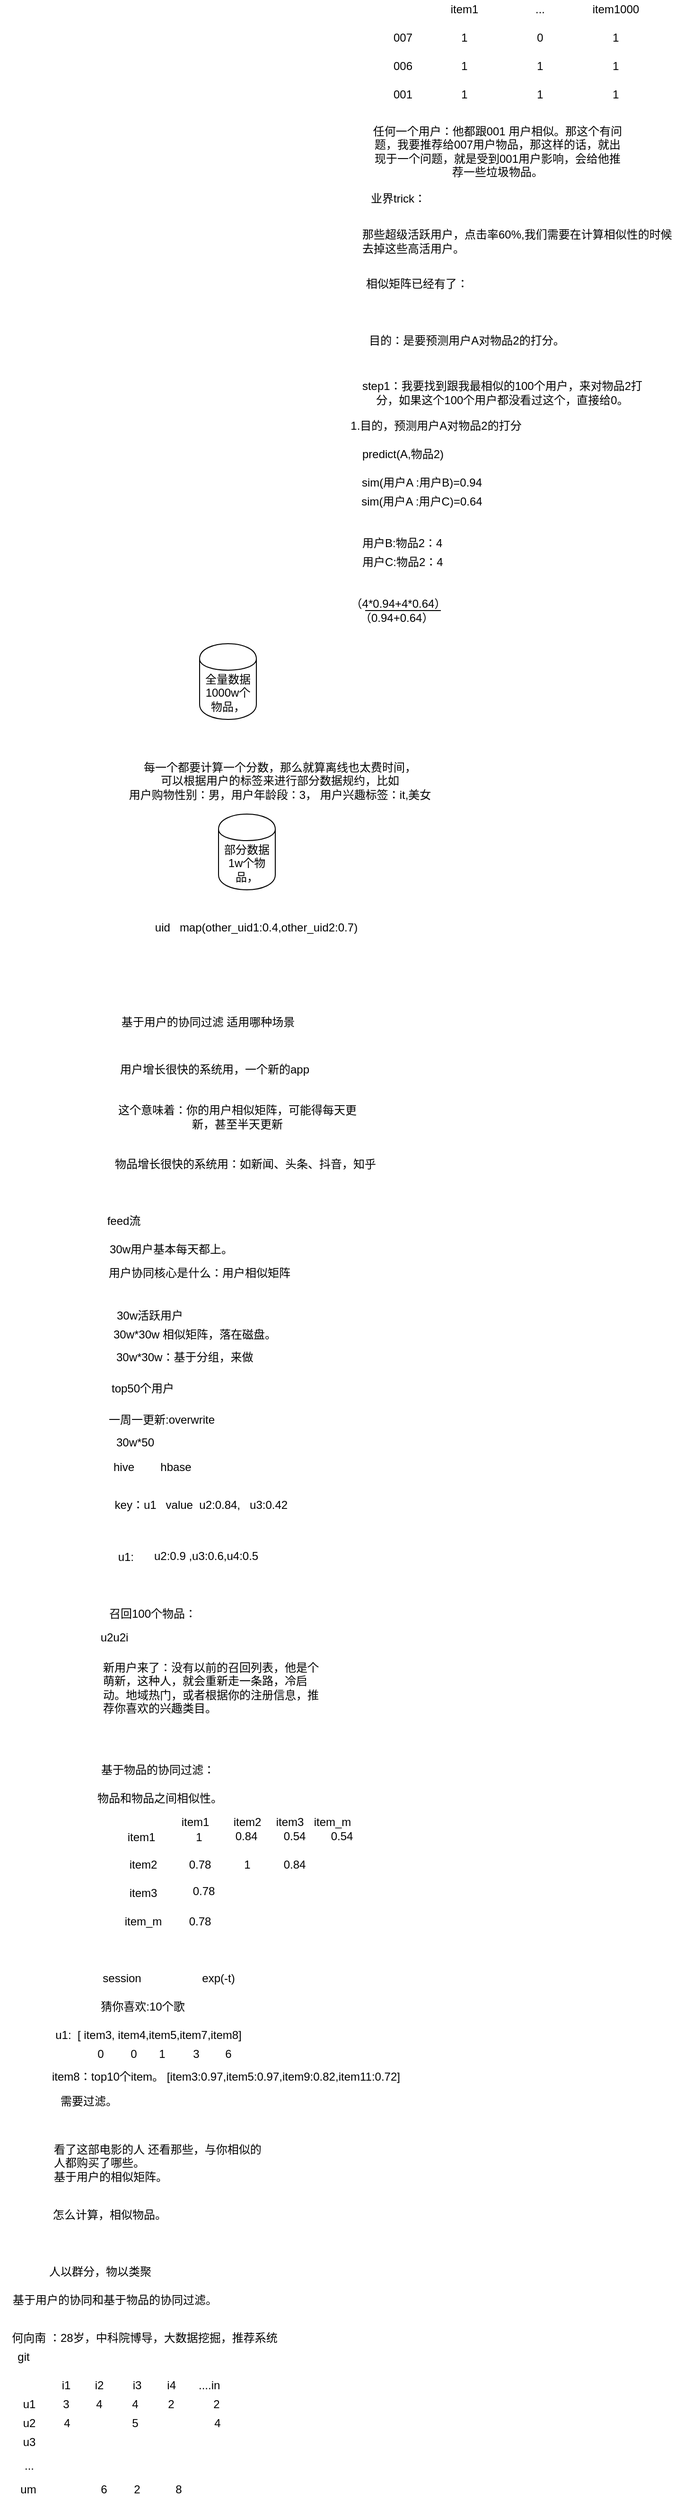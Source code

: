 <mxfile version="13.8.1" type="github"><diagram id="hJJ4HLb4dEklYcOjGHOJ" name="Page-1"><mxGraphModel dx="946" dy="591" grid="1" gridSize="10" guides="1" tooltips="1" connect="1" arrows="1" fold="1" page="1" pageScale="1" pageWidth="827" pageHeight="1169" math="0" shadow="0"><root><mxCell id="0"/><mxCell id="1" parent="0"/><mxCell id="ElyMk1XuC5l0qSrfm1w2-342" value="007" style="text;html=1;strokeColor=none;fillColor=none;align=center;verticalAlign=middle;whiteSpace=wrap;rounded=0;" vertex="1" parent="1"><mxGeometry x="776" y="590" width="40" height="20" as="geometry"/></mxCell><mxCell id="ElyMk1XuC5l0qSrfm1w2-343" value="001" style="text;html=1;strokeColor=none;fillColor=none;align=center;verticalAlign=middle;whiteSpace=wrap;rounded=0;" vertex="1" parent="1"><mxGeometry x="781" y="650" width="30" height="20" as="geometry"/></mxCell><mxCell id="ElyMk1XuC5l0qSrfm1w2-344" value="item1" style="text;html=1;strokeColor=none;fillColor=none;align=center;verticalAlign=middle;whiteSpace=wrap;rounded=0;" vertex="1" parent="1"><mxGeometry x="841" y="560" width="40" height="20" as="geometry"/></mxCell><mxCell id="ElyMk1XuC5l0qSrfm1w2-345" value="item1000" style="text;html=1;strokeColor=none;fillColor=none;align=center;verticalAlign=middle;whiteSpace=wrap;rounded=0;" vertex="1" parent="1"><mxGeometry x="1001" y="560" width="40" height="20" as="geometry"/></mxCell><mxCell id="ElyMk1XuC5l0qSrfm1w2-346" value="..." style="text;html=1;strokeColor=none;fillColor=none;align=center;verticalAlign=middle;whiteSpace=wrap;rounded=0;" vertex="1" parent="1"><mxGeometry x="921" y="560" width="40" height="20" as="geometry"/></mxCell><mxCell id="ElyMk1XuC5l0qSrfm1w2-347" value="1" style="text;html=1;strokeColor=none;fillColor=none;align=center;verticalAlign=middle;whiteSpace=wrap;rounded=0;" vertex="1" parent="1"><mxGeometry x="841" y="590" width="40" height="20" as="geometry"/></mxCell><mxCell id="ElyMk1XuC5l0qSrfm1w2-348" value="0" style="text;html=1;strokeColor=none;fillColor=none;align=center;verticalAlign=middle;whiteSpace=wrap;rounded=0;" vertex="1" parent="1"><mxGeometry x="921" y="590" width="40" height="20" as="geometry"/></mxCell><mxCell id="ElyMk1XuC5l0qSrfm1w2-349" value="1" style="text;html=1;strokeColor=none;fillColor=none;align=center;verticalAlign=middle;whiteSpace=wrap;rounded=0;" vertex="1" parent="1"><mxGeometry x="1001" y="590" width="40" height="20" as="geometry"/></mxCell><mxCell id="ElyMk1XuC5l0qSrfm1w2-350" value="1" style="text;html=1;strokeColor=none;fillColor=none;align=center;verticalAlign=middle;whiteSpace=wrap;rounded=0;" vertex="1" parent="1"><mxGeometry x="841" y="650" width="40" height="20" as="geometry"/></mxCell><mxCell id="ElyMk1XuC5l0qSrfm1w2-351" value="1" style="text;html=1;strokeColor=none;fillColor=none;align=center;verticalAlign=middle;whiteSpace=wrap;rounded=0;" vertex="1" parent="1"><mxGeometry x="921" y="650" width="40" height="20" as="geometry"/></mxCell><mxCell id="ElyMk1XuC5l0qSrfm1w2-352" value="1" style="text;html=1;strokeColor=none;fillColor=none;align=center;verticalAlign=middle;whiteSpace=wrap;rounded=0;" vertex="1" parent="1"><mxGeometry x="1001" y="650" width="40" height="20" as="geometry"/></mxCell><mxCell id="ElyMk1XuC5l0qSrfm1w2-353" value="任何一个用户：他都跟001 用户相似。那这个有问题，我要推荐给007用户物品，那这样的话，就出现于一个问题，就是受到001用户影响，会给他推荐一些垃圾物品。&lt;br&gt;" style="text;html=1;strokeColor=none;fillColor=none;align=center;verticalAlign=middle;whiteSpace=wrap;rounded=0;" vertex="1" parent="1"><mxGeometry x="761" y="680" width="270" height="80" as="geometry"/></mxCell><mxCell id="ElyMk1XuC5l0qSrfm1w2-354" value="业界trick：" style="text;html=1;strokeColor=none;fillColor=none;align=center;verticalAlign=middle;whiteSpace=wrap;rounded=0;" vertex="1" parent="1"><mxGeometry x="751" y="760" width="80" height="20" as="geometry"/></mxCell><mxCell id="ElyMk1XuC5l0qSrfm1w2-355" value="那些超级活跃用户，点击率60%,我们需要在计算相似性的时候去掉这些高活用户。" style="text;html=1;strokeColor=none;fillColor=none;align=left;verticalAlign=middle;whiteSpace=wrap;rounded=0;" vertex="1" parent="1"><mxGeometry x="751" y="800" width="340" height="30" as="geometry"/></mxCell><mxCell id="ElyMk1XuC5l0qSrfm1w2-356" value="006" style="text;html=1;strokeColor=none;fillColor=none;align=center;verticalAlign=middle;whiteSpace=wrap;rounded=0;" vertex="1" parent="1"><mxGeometry x="776" y="620" width="40" height="20" as="geometry"/></mxCell><mxCell id="ElyMk1XuC5l0qSrfm1w2-357" value="1" style="text;html=1;strokeColor=none;fillColor=none;align=center;verticalAlign=middle;whiteSpace=wrap;rounded=0;" vertex="1" parent="1"><mxGeometry x="841" y="620" width="40" height="20" as="geometry"/></mxCell><mxCell id="ElyMk1XuC5l0qSrfm1w2-358" value="1" style="text;html=1;strokeColor=none;fillColor=none;align=center;verticalAlign=middle;whiteSpace=wrap;rounded=0;" vertex="1" parent="1"><mxGeometry x="1001" y="620" width="40" height="20" as="geometry"/></mxCell><mxCell id="ElyMk1XuC5l0qSrfm1w2-359" value="1" style="text;html=1;strokeColor=none;fillColor=none;align=center;verticalAlign=middle;whiteSpace=wrap;rounded=0;" vertex="1" parent="1"><mxGeometry x="921" y="620" width="40" height="20" as="geometry"/></mxCell><mxCell id="ElyMk1XuC5l0qSrfm1w2-360" value="目的：是要预测用户A对物品2的打分。" style="text;html=1;strokeColor=none;fillColor=none;align=center;verticalAlign=middle;whiteSpace=wrap;rounded=0;" vertex="1" parent="1"><mxGeometry x="751" y="900" width="225" height="40" as="geometry"/></mxCell><mxCell id="ElyMk1XuC5l0qSrfm1w2-361" value="相似矩阵已经有了：" style="text;html=1;strokeColor=none;fillColor=none;align=center;verticalAlign=middle;whiteSpace=wrap;rounded=0;" vertex="1" parent="1"><mxGeometry x="721" y="850" width="180" height="20" as="geometry"/></mxCell><mxCell id="ElyMk1XuC5l0qSrfm1w2-362" value="step1：我要找到跟我最相似的100个用户，来对物品2打分，如果这个100个用户都没看过这个，直接给0。" style="text;html=1;strokeColor=none;fillColor=none;align=center;verticalAlign=middle;whiteSpace=wrap;rounded=0;" vertex="1" parent="1"><mxGeometry x="751" y="960" width="300" height="30" as="geometry"/></mxCell><mxCell id="ElyMk1XuC5l0qSrfm1w2-363" value="sim(用户A :用户B)=0.94" style="text;html=1;strokeColor=none;fillColor=none;align=center;verticalAlign=middle;whiteSpace=wrap;rounded=0;" vertex="1" parent="1"><mxGeometry x="736" y="1060" width="160" height="20" as="geometry"/></mxCell><mxCell id="ElyMk1XuC5l0qSrfm1w2-364" value="sim(用户A :用户C)=0.64" style="text;html=1;strokeColor=none;fillColor=none;align=center;verticalAlign=middle;whiteSpace=wrap;rounded=0;" vertex="1" parent="1"><mxGeometry x="736" y="1080" width="160" height="20" as="geometry"/></mxCell><mxCell id="ElyMk1XuC5l0qSrfm1w2-365" value="predict(A,物品2)" style="text;html=1;strokeColor=none;fillColor=none;align=center;verticalAlign=middle;whiteSpace=wrap;rounded=0;" vertex="1" parent="1"><mxGeometry x="746" y="1030" width="100" height="20" as="geometry"/></mxCell><mxCell id="ElyMk1XuC5l0qSrfm1w2-366" value="用户B:物品2：4" style="text;html=1;" vertex="1" parent="1"><mxGeometry x="751" y="1120" width="120" height="30" as="geometry"/></mxCell><mxCell id="ElyMk1XuC5l0qSrfm1w2-367" value="用户C:物品2：4" style="text;html=1;" vertex="1" parent="1"><mxGeometry x="751" y="1140" width="120" height="30" as="geometry"/></mxCell><mxCell id="ElyMk1XuC5l0qSrfm1w2-368" value="1.目的，预测用户A对物品2的打分" style="text;html=1;strokeColor=none;fillColor=none;align=center;verticalAlign=middle;whiteSpace=wrap;rounded=0;" vertex="1" parent="1"><mxGeometry x="711" y="1000" width="240" height="20" as="geometry"/></mxCell><mxCell id="ElyMk1XuC5l0qSrfm1w2-369" value="（4*0.94+4*0.64）（0.94+0.64）&amp;nbsp;" style="text;html=1;strokeColor=none;fillColor=none;align=center;verticalAlign=middle;whiteSpace=wrap;rounded=0;" vertex="1" parent="1"><mxGeometry x="741" y="1200" width="100" height="10" as="geometry"/></mxCell><mxCell id="ElyMk1XuC5l0qSrfm1w2-370" value="" style="endArrow=none;html=1;" edge="1" parent="1"><mxGeometry width="50" height="50" relative="1" as="geometry"><mxPoint x="756" y="1205" as="sourcePoint"/><mxPoint x="836" y="1205" as="targetPoint"/></mxGeometry></mxCell><mxCell id="ElyMk1XuC5l0qSrfm1w2-371" value="全量数据&lt;br&gt;1000w个物品，" style="shape=cylinder;whiteSpace=wrap;html=1;boundedLbl=1;backgroundOutline=1;" vertex="1" parent="1"><mxGeometry x="581" y="1240" width="60" height="80" as="geometry"/></mxCell><mxCell id="ElyMk1XuC5l0qSrfm1w2-372" value="每一个都要计算一个分数，那么就算离线也太费时间，&lt;br&gt;可以根据用户的标签来进行部分数据规约，比如&lt;br&gt;用户购物性别：男，用户年龄段：3， 用户兴趣标签：it,美女&lt;br&gt;" style="text;html=1;strokeColor=none;fillColor=none;align=center;verticalAlign=middle;whiteSpace=wrap;rounded=0;" vertex="1" parent="1"><mxGeometry x="381" y="1350" width="570" height="70" as="geometry"/></mxCell><mxCell id="ElyMk1XuC5l0qSrfm1w2-373" value="部分数据&lt;br&gt;1w个物品，" style="shape=cylinder;whiteSpace=wrap;html=1;boundedLbl=1;backgroundOutline=1;" vertex="1" parent="1"><mxGeometry x="601" y="1420" width="60" height="80" as="geometry"/></mxCell><mxCell id="ElyMk1XuC5l0qSrfm1w2-374" value="uid&amp;nbsp; &amp;nbsp;map(other_uid1:0.4,other_uid2:0.7)" style="text;html=1;strokeColor=none;fillColor=none;align=center;verticalAlign=middle;whiteSpace=wrap;rounded=0;" vertex="1" parent="1"><mxGeometry x="491" y="1530" width="300" height="20" as="geometry"/></mxCell><mxCell id="ElyMk1XuC5l0qSrfm1w2-375" value="基于用户的协同过滤 适用哪种场景" style="text;html=1;strokeColor=none;fillColor=none;align=center;verticalAlign=middle;whiteSpace=wrap;rounded=0;" vertex="1" parent="1"><mxGeometry x="494.5" y="1630" width="190" height="20" as="geometry"/></mxCell><mxCell id="ElyMk1XuC5l0qSrfm1w2-376" value="用户增长很快的系统用，一个新的app" style="text;html=1;strokeColor=none;fillColor=none;align=left;verticalAlign=middle;whiteSpace=wrap;rounded=0;" vertex="1" parent="1"><mxGeometry x="494.5" y="1680" width="220" height="20" as="geometry"/></mxCell><mxCell id="ElyMk1XuC5l0qSrfm1w2-377" value="物品增长很快的系统用：如新闻、头条、抖音，知乎" style="text;html=1;strokeColor=none;fillColor=none;align=center;verticalAlign=middle;whiteSpace=wrap;rounded=0;" vertex="1" parent="1"><mxGeometry x="483" y="1780" width="293" height="20" as="geometry"/></mxCell><mxCell id="ElyMk1XuC5l0qSrfm1w2-378" value="这个意味着：你的用户相似矩阵，可能得每天更新，甚至半天更新" style="text;html=1;strokeColor=none;fillColor=none;align=center;verticalAlign=middle;whiteSpace=wrap;rounded=0;" vertex="1" parent="1"><mxGeometry x="486" y="1730" width="270" height="20" as="geometry"/></mxCell><mxCell id="ElyMk1XuC5l0qSrfm1w2-379" value="feed流" style="text;html=1;strokeColor=none;fillColor=none;align=center;verticalAlign=middle;whiteSpace=wrap;rounded=0;" vertex="1" parent="1"><mxGeometry x="481" y="1840" width="40" height="20" as="geometry"/></mxCell><mxCell id="ElyMk1XuC5l0qSrfm1w2-380" value="用户协同核心是什么：用户相似矩阵" style="text;html=1;strokeColor=none;fillColor=none;align=center;verticalAlign=middle;whiteSpace=wrap;rounded=0;" vertex="1" parent="1"><mxGeometry x="466" y="1890" width="230" height="30" as="geometry"/></mxCell><mxCell id="ElyMk1XuC5l0qSrfm1w2-381" value="30w用户基本每天都上。" style="text;html=1;strokeColor=none;fillColor=none;align=center;verticalAlign=middle;whiteSpace=wrap;rounded=0;" vertex="1" parent="1"><mxGeometry x="466" y="1870" width="170" height="20" as="geometry"/></mxCell><mxCell id="ElyMk1XuC5l0qSrfm1w2-382" value="30w*30w 相似矩阵，落在磁盘。" style="text;html=1;strokeColor=none;fillColor=none;align=center;verticalAlign=middle;whiteSpace=wrap;rounded=0;" vertex="1" parent="1"><mxGeometry x="481" y="1970" width="190" as="geometry"/></mxCell><mxCell id="ElyMk1XuC5l0qSrfm1w2-383" value="top50个用户" style="text;html=1;strokeColor=none;fillColor=none;align=center;verticalAlign=middle;whiteSpace=wrap;rounded=0;" vertex="1" parent="1"><mxGeometry x="471" y="2020" width="100" height="13" as="geometry"/></mxCell><mxCell id="ElyMk1XuC5l0qSrfm1w2-384" value="key：u1&amp;nbsp; &amp;nbsp;value&amp;nbsp; u2:0.84,&amp;nbsp; &amp;nbsp;u3:0.42&amp;nbsp; &amp;nbsp; &amp;nbsp;" style="text;html=1;strokeColor=none;fillColor=none;align=center;verticalAlign=middle;whiteSpace=wrap;rounded=0;" vertex="1" parent="1"><mxGeometry x="486" y="2140" width="210" height="20" as="geometry"/></mxCell><mxCell id="ElyMk1XuC5l0qSrfm1w2-385" value="30w*50" style="text;html=1;" vertex="1" parent="1"><mxGeometry x="491" y="2070" width="70" height="30" as="geometry"/></mxCell><mxCell id="ElyMk1XuC5l0qSrfm1w2-386" value="hive" style="text;html=1;strokeColor=none;fillColor=none;align=center;verticalAlign=middle;whiteSpace=wrap;rounded=0;" vertex="1" parent="1"><mxGeometry x="486" y="2100" width="30" height="20" as="geometry"/></mxCell><mxCell id="ElyMk1XuC5l0qSrfm1w2-387" value="hbase" style="text;html=1;strokeColor=none;fillColor=none;align=center;verticalAlign=middle;whiteSpace=wrap;rounded=0;" vertex="1" parent="1"><mxGeometry x="541" y="2100" width="30" height="20" as="geometry"/></mxCell><mxCell id="ElyMk1XuC5l0qSrfm1w2-388" value="30w*30w：基于分组，来做" style="text;html=1;" vertex="1" parent="1"><mxGeometry x="491" y="1980" width="170" height="29" as="geometry"/></mxCell><mxCell id="ElyMk1XuC5l0qSrfm1w2-389" value="u1:&amp;nbsp;&amp;nbsp;" style="text;html=1;align=center;verticalAlign=middle;resizable=0;points=[];;autosize=1;" vertex="1" parent="1"><mxGeometry x="486" y="2195" width="40" height="20" as="geometry"/></mxCell><UserObject label="u2:0.9&amp;nbsp;,u3:0.6,u4:0.5" link="u2:0.84,   u3:0.42" id="ElyMk1XuC5l0qSrfm1w2-390"><mxCell style="text;html=1;" vertex="1" parent="1"><mxGeometry x="531" y="2190" width="120" height="30" as="geometry"/></mxCell></UserObject><mxCell id="ElyMk1XuC5l0qSrfm1w2-391" value="一周一更新:overwrite" style="text;html=1;strokeColor=none;fillColor=none;align=center;verticalAlign=middle;whiteSpace=wrap;rounded=0;" vertex="1" parent="1"><mxGeometry x="476.5" y="2050" width="128" height="20" as="geometry"/></mxCell><mxCell id="ElyMk1XuC5l0qSrfm1w2-392" value="召回100个物品：" style="text;html=1;strokeColor=none;fillColor=none;align=center;verticalAlign=middle;whiteSpace=wrap;rounded=0;" vertex="1" parent="1"><mxGeometry x="448.5" y="2260" width="165" height="10" as="geometry"/></mxCell><mxCell id="ElyMk1XuC5l0qSrfm1w2-393" value="30w活跃用户" style="text;html=1;strokeColor=none;fillColor=none;align=center;verticalAlign=middle;whiteSpace=wrap;rounded=0;" vertex="1" parent="1"><mxGeometry x="476" y="1940" width="105" height="20" as="geometry"/></mxCell><mxCell id="ElyMk1XuC5l0qSrfm1w2-394" value="新用户来了：没有以前的召回列表，他是个萌新，这种人，就会重新走一条路，冷启动。地域热门，或者根据你的注册信息，推荐你喜欢的兴趣类目。" style="text;html=1;strokeColor=none;fillColor=none;align=left;verticalAlign=middle;whiteSpace=wrap;rounded=0;" vertex="1" parent="1"><mxGeometry x="477" y="2315" width="235" height="55" as="geometry"/></mxCell><mxCell id="ElyMk1XuC5l0qSrfm1w2-395" value="基于物品的协同过滤：" style="text;html=1;strokeColor=none;fillColor=none;align=center;verticalAlign=middle;whiteSpace=wrap;rounded=0;" vertex="1" parent="1"><mxGeometry x="457" y="2420" width="160" height="20" as="geometry"/></mxCell><mxCell id="ElyMk1XuC5l0qSrfm1w2-396" value="物品和物品之间相似性。" style="text;html=1;strokeColor=none;fillColor=none;align=center;verticalAlign=middle;whiteSpace=wrap;rounded=0;" vertex="1" parent="1"><mxGeometry x="461" y="2450" width="156" height="20" as="geometry"/></mxCell><mxCell id="ElyMk1XuC5l0qSrfm1w2-397" value="u2u2i" style="text;html=1;strokeColor=none;fillColor=none;align=center;verticalAlign=middle;whiteSpace=wrap;rounded=0;" vertex="1" parent="1"><mxGeometry x="471" y="2280" width="40" height="20" as="geometry"/></mxCell><mxCell id="ElyMk1XuC5l0qSrfm1w2-398" value="item1" style="text;html=1;align=center;verticalAlign=middle;resizable=0;points=[];;autosize=1;" vertex="1" parent="1"><mxGeometry x="499" y="2491" width="40" height="20" as="geometry"/></mxCell><mxCell id="ElyMk1XuC5l0qSrfm1w2-399" value="item1" style="text;html=1;align=center;verticalAlign=middle;resizable=0;points=[];;autosize=1;" vertex="1" parent="1"><mxGeometry x="556" y="2475" width="40" height="20" as="geometry"/></mxCell><mxCell id="ElyMk1XuC5l0qSrfm1w2-400" value="item2" style="text;html=1;align=center;verticalAlign=middle;resizable=0;points=[];;autosize=1;" vertex="1" parent="1"><mxGeometry x="501" y="2520" width="40" height="20" as="geometry"/></mxCell><mxCell id="ElyMk1XuC5l0qSrfm1w2-401" value="item2" style="text;html=1;align=center;verticalAlign=middle;resizable=0;points=[];;autosize=1;" vertex="1" parent="1"><mxGeometry x="611" y="2475" width="40" height="20" as="geometry"/></mxCell><mxCell id="ElyMk1XuC5l0qSrfm1w2-402" value="item3" style="text;html=1;align=center;verticalAlign=middle;resizable=0;points=[];;autosize=1;" vertex="1" parent="1"><mxGeometry x="656" y="2475" width="40" height="20" as="geometry"/></mxCell><mxCell id="ElyMk1XuC5l0qSrfm1w2-403" value="item3" style="text;html=1;align=center;verticalAlign=middle;resizable=0;points=[];;autosize=1;" vertex="1" parent="1"><mxGeometry x="501" y="2550" width="40" height="20" as="geometry"/></mxCell><mxCell id="ElyMk1XuC5l0qSrfm1w2-404" value="1" style="text;html=1;align=center;verticalAlign=middle;resizable=0;points=[];;autosize=1;" vertex="1" parent="1"><mxGeometry x="569.5" y="2491" width="20" height="20" as="geometry"/></mxCell><mxCell id="ElyMk1XuC5l0qSrfm1w2-405" value="0.84" style="text;html=1;align=center;verticalAlign=middle;resizable=0;points=[];;autosize=1;" vertex="1" parent="1"><mxGeometry x="609.5" y="2490" width="40" height="20" as="geometry"/></mxCell><mxCell id="ElyMk1XuC5l0qSrfm1w2-406" value="u1:&amp;nbsp; [ item3, item4,item5,item7,item8]" style="text;html=1;strokeColor=none;fillColor=none;align=center;verticalAlign=middle;whiteSpace=wrap;rounded=0;" vertex="1" parent="1"><mxGeometry x="423" y="2700" width="208" height="20" as="geometry"/></mxCell><mxCell id="ElyMk1XuC5l0qSrfm1w2-407" value="item_m" style="text;html=1;align=center;verticalAlign=middle;resizable=0;points=[];;autosize=1;" vertex="1" parent="1"><mxGeometry x="496" y="2580" width="50" height="20" as="geometry"/></mxCell><mxCell id="ElyMk1XuC5l0qSrfm1w2-408" value="item_m" style="text;html=1;align=center;verticalAlign=middle;resizable=0;points=[];;autosize=1;" vertex="1" parent="1"><mxGeometry x="696" y="2475" width="50" height="20" as="geometry"/></mxCell><mxCell id="ElyMk1XuC5l0qSrfm1w2-409" value="0.78" style="text;html=1;align=center;verticalAlign=middle;resizable=0;points=[];;autosize=1;" vertex="1" parent="1"><mxGeometry x="561" y="2519.5" width="40" height="20" as="geometry"/></mxCell><mxCell id="ElyMk1XuC5l0qSrfm1w2-410" value="0.78" style="text;html=1;align=center;verticalAlign=middle;resizable=0;points=[];;autosize=1;" vertex="1" parent="1"><mxGeometry x="564.5" y="2548" width="40" height="20" as="geometry"/></mxCell><mxCell id="ElyMk1XuC5l0qSrfm1w2-411" value="0.78" style="text;html=1;align=center;verticalAlign=middle;resizable=0;points=[];;autosize=1;" vertex="1" parent="1"><mxGeometry x="561" y="2580" width="40" height="20" as="geometry"/></mxCell><mxCell id="ElyMk1XuC5l0qSrfm1w2-412" value="1" style="text;html=1;align=center;verticalAlign=middle;resizable=0;points=[];;autosize=1;" vertex="1" parent="1"><mxGeometry x="621" y="2520" width="20" height="20" as="geometry"/></mxCell><mxCell id="ElyMk1XuC5l0qSrfm1w2-413" value="0.54" style="text;html=1;align=center;verticalAlign=middle;resizable=0;points=[];;autosize=1;" vertex="1" parent="1"><mxGeometry x="661" y="2490" width="40" height="20" as="geometry"/></mxCell><mxCell id="ElyMk1XuC5l0qSrfm1w2-414" value="0.84" style="text;html=1;align=center;verticalAlign=middle;resizable=0;points=[];;autosize=1;" vertex="1" parent="1"><mxGeometry x="661" y="2520" width="40" height="20" as="geometry"/></mxCell><mxCell id="ElyMk1XuC5l0qSrfm1w2-415" value="0.54" style="text;html=1;align=center;verticalAlign=middle;resizable=0;points=[];;autosize=1;" vertex="1" parent="1"><mxGeometry x="711" y="2490" width="40" height="20" as="geometry"/></mxCell><mxCell id="ElyMk1XuC5l0qSrfm1w2-416" value="session" style="text;html=1;strokeColor=none;fillColor=none;align=center;verticalAlign=middle;whiteSpace=wrap;rounded=0;" vertex="1" parent="1"><mxGeometry x="479" y="2640" width="40" height="20" as="geometry"/></mxCell><mxCell id="ElyMk1XuC5l0qSrfm1w2-417" value="猜你喜欢:10个歌" style="text;html=1;strokeColor=none;fillColor=none;align=center;verticalAlign=middle;whiteSpace=wrap;rounded=0;" vertex="1" parent="1"><mxGeometry x="456" y="2670" width="130" height="20" as="geometry"/></mxCell><mxCell id="ElyMk1XuC5l0qSrfm1w2-418" value="看了这部电影的人 还看那些，与你相似的人都购买了哪些。&lt;br&gt;基于用户的相似矩阵。" style="text;html=1;strokeColor=none;fillColor=none;align=left;verticalAlign=middle;whiteSpace=wrap;rounded=0;" vertex="1" parent="1"><mxGeometry x="424.5" y="2820" width="229" height="50" as="geometry"/></mxCell><mxCell id="ElyMk1XuC5l0qSrfm1w2-419" value="item8：top10个item。 [item3:0.97,item5:0.97,item9:0.82,item11:0.72]" style="text;html=1;" vertex="1" parent="1"><mxGeometry x="423" y="2740" width="322" height="40" as="geometry"/></mxCell><mxCell id="ElyMk1XuC5l0qSrfm1w2-420" value="exp(-t)" style="text;html=1;strokeColor=none;fillColor=none;align=center;verticalAlign=middle;whiteSpace=wrap;rounded=0;" vertex="1" parent="1"><mxGeometry x="571" y="2640" width="60" height="20" as="geometry"/></mxCell><mxCell id="ElyMk1XuC5l0qSrfm1w2-421" value="6" style="text;html=1;strokeColor=none;fillColor=none;align=center;verticalAlign=middle;whiteSpace=wrap;rounded=0;" vertex="1" parent="1"><mxGeometry x="599" y="2720" width="25" height="20" as="geometry"/></mxCell><mxCell id="ElyMk1XuC5l0qSrfm1w2-422" value="3" style="text;html=1;strokeColor=none;fillColor=none;align=center;verticalAlign=middle;whiteSpace=wrap;rounded=0;" vertex="1" parent="1"><mxGeometry x="564.5" y="2725" width="25" height="10" as="geometry"/></mxCell><mxCell id="ElyMk1XuC5l0qSrfm1w2-423" value="1" style="text;html=1;strokeColor=none;fillColor=none;align=center;verticalAlign=middle;whiteSpace=wrap;rounded=0;" vertex="1" parent="1"><mxGeometry x="528.5" y="2725" width="25" height="10" as="geometry"/></mxCell><mxCell id="ElyMk1XuC5l0qSrfm1w2-424" value="0" style="text;html=1;strokeColor=none;fillColor=none;align=center;verticalAlign=middle;whiteSpace=wrap;rounded=0;" vertex="1" parent="1"><mxGeometry x="499" y="2725" width="25" height="10" as="geometry"/></mxCell><mxCell id="ElyMk1XuC5l0qSrfm1w2-425" value="0" style="text;html=1;strokeColor=none;fillColor=none;align=center;verticalAlign=middle;whiteSpace=wrap;rounded=0;" vertex="1" parent="1"><mxGeometry x="463.5" y="2725" width="25" height="10" as="geometry"/></mxCell><mxCell id="ElyMk1XuC5l0qSrfm1w2-426" value="需要过滤。" style="text;html=1;strokeColor=none;fillColor=none;align=center;verticalAlign=middle;whiteSpace=wrap;rounded=0;" vertex="1" parent="1"><mxGeometry x="427" y="2770" width="74" height="20" as="geometry"/></mxCell><mxCell id="ElyMk1XuC5l0qSrfm1w2-427" value="怎么计算，相似物品。" style="text;html=1;strokeColor=none;fillColor=none;align=center;verticalAlign=middle;whiteSpace=wrap;rounded=0;" vertex="1" parent="1"><mxGeometry x="421" y="2890" width="130" height="20" as="geometry"/></mxCell><mxCell id="ElyMk1XuC5l0qSrfm1w2-428" value="人以群分，物以类聚" style="text;html=1;strokeColor=none;fillColor=none;align=center;verticalAlign=middle;whiteSpace=wrap;rounded=0;" vertex="1" parent="1"><mxGeometry x="411" y="2950" width="130" height="20" as="geometry"/></mxCell><mxCell id="ElyMk1XuC5l0qSrfm1w2-429" value="基于用户的协同和基于物品的协同过滤。" style="text;html=1;strokeColor=none;fillColor=none;align=center;verticalAlign=middle;whiteSpace=wrap;rounded=0;" vertex="1" parent="1"><mxGeometry x="374.5" y="2980" width="233" height="20" as="geometry"/></mxCell><mxCell id="ElyMk1XuC5l0qSrfm1w2-430" value="u1" style="text;html=1;strokeColor=none;fillColor=none;align=center;verticalAlign=middle;whiteSpace=wrap;rounded=0;" vertex="1" parent="1"><mxGeometry x="381" y="3090" width="40" height="20" as="geometry"/></mxCell><mxCell id="ElyMk1XuC5l0qSrfm1w2-431" value="u2" style="text;html=1;strokeColor=none;fillColor=none;align=center;verticalAlign=middle;whiteSpace=wrap;rounded=0;" vertex="1" parent="1"><mxGeometry x="381" y="3110" width="40" height="20" as="geometry"/></mxCell><mxCell id="ElyMk1XuC5l0qSrfm1w2-432" value="u3" style="text;html=1;strokeColor=none;fillColor=none;align=center;verticalAlign=middle;whiteSpace=wrap;rounded=0;" vertex="1" parent="1"><mxGeometry x="381" y="3130" width="40" height="20" as="geometry"/></mxCell><mxCell id="ElyMk1XuC5l0qSrfm1w2-433" value="um" style="text;html=1;strokeColor=none;fillColor=none;align=center;verticalAlign=middle;whiteSpace=wrap;rounded=0;" vertex="1" parent="1"><mxGeometry x="380" y="3180" width="40" height="20" as="geometry"/></mxCell><mxCell id="ElyMk1XuC5l0qSrfm1w2-434" value="..." style="text;html=1;strokeColor=none;fillColor=none;align=center;verticalAlign=middle;whiteSpace=wrap;rounded=0;" vertex="1" parent="1"><mxGeometry x="381" y="3155" width="40" height="20" as="geometry"/></mxCell><mxCell id="ElyMk1XuC5l0qSrfm1w2-435" value="i1" style="text;html=1;strokeColor=none;fillColor=none;align=center;verticalAlign=middle;whiteSpace=wrap;rounded=0;" vertex="1" parent="1"><mxGeometry x="420" y="3070" width="40" height="20" as="geometry"/></mxCell><mxCell id="ElyMk1XuC5l0qSrfm1w2-436" value="i2" style="text;html=1;strokeColor=none;fillColor=none;align=center;verticalAlign=middle;whiteSpace=wrap;rounded=0;" vertex="1" parent="1"><mxGeometry x="455" y="3070" width="40" height="20" as="geometry"/></mxCell><mxCell id="ElyMk1XuC5l0qSrfm1w2-437" value="i3" style="text;html=1;strokeColor=none;fillColor=none;align=center;verticalAlign=middle;whiteSpace=wrap;rounded=0;" vertex="1" parent="1"><mxGeometry x="495" y="3070" width="40" height="20" as="geometry"/></mxCell><mxCell id="ElyMk1XuC5l0qSrfm1w2-438" value="i4&amp;nbsp;" style="text;html=1;strokeColor=none;fillColor=none;align=center;verticalAlign=middle;whiteSpace=wrap;rounded=0;" vertex="1" parent="1"><mxGeometry x="532.5" y="3070" width="40" height="20" as="geometry"/></mxCell><mxCell id="ElyMk1XuC5l0qSrfm1w2-439" value="....in&amp;nbsp;" style="text;html=1;strokeColor=none;fillColor=none;align=center;verticalAlign=middle;whiteSpace=wrap;rounded=0;" vertex="1" parent="1"><mxGeometry x="572.5" y="3070" width="40" height="20" as="geometry"/></mxCell><mxCell id="ElyMk1XuC5l0qSrfm1w2-440" value="何向南 ：28岁，中科院博导，大数据挖掘，推荐系统" style="text;html=1;strokeColor=none;fillColor=none;align=center;verticalAlign=middle;whiteSpace=wrap;rounded=0;" vertex="1" parent="1"><mxGeometry x="370" y="3020" width="306" height="20" as="geometry"/></mxCell><mxCell id="ElyMk1XuC5l0qSrfm1w2-441" value="3" style="text;html=1;strokeColor=none;fillColor=none;align=center;verticalAlign=middle;whiteSpace=wrap;rounded=0;" vertex="1" parent="1"><mxGeometry x="420" y="3090" width="40" height="20" as="geometry"/></mxCell><mxCell id="ElyMk1XuC5l0qSrfm1w2-442" value="4" style="text;html=1;strokeColor=none;fillColor=none;align=center;verticalAlign=middle;whiteSpace=wrap;rounded=0;" vertex="1" parent="1"><mxGeometry x="454.5" y="3090" width="40" height="20" as="geometry"/></mxCell><mxCell id="ElyMk1XuC5l0qSrfm1w2-443" value="4" style="text;html=1;strokeColor=none;fillColor=none;align=center;verticalAlign=middle;whiteSpace=wrap;rounded=0;" vertex="1" parent="1"><mxGeometry x="492.5" y="3090" width="40" height="20" as="geometry"/></mxCell><mxCell id="ElyMk1XuC5l0qSrfm1w2-444" value="4" style="text;html=1;strokeColor=none;fillColor=none;align=center;verticalAlign=middle;whiteSpace=wrap;rounded=0;" vertex="1" parent="1"><mxGeometry x="421" y="3110" width="40" height="20" as="geometry"/></mxCell><mxCell id="ElyMk1XuC5l0qSrfm1w2-445" value="5" style="text;html=1;strokeColor=none;fillColor=none;align=center;verticalAlign=middle;whiteSpace=wrap;rounded=0;" vertex="1" parent="1"><mxGeometry x="492.5" y="3110" width="40" height="20" as="geometry"/></mxCell><mxCell id="ElyMk1XuC5l0qSrfm1w2-446" value="2" style="text;html=1;strokeColor=none;fillColor=none;align=center;verticalAlign=middle;whiteSpace=wrap;rounded=0;" vertex="1" parent="1"><mxGeometry x="531" y="3090" width="40" height="20" as="geometry"/></mxCell><mxCell id="ElyMk1XuC5l0qSrfm1w2-447" value="2" style="text;html=1;strokeColor=none;fillColor=none;align=center;verticalAlign=middle;whiteSpace=wrap;rounded=0;" vertex="1" parent="1"><mxGeometry x="579" y="3090" width="40" height="20" as="geometry"/></mxCell><mxCell id="ElyMk1XuC5l0qSrfm1w2-448" value="4" style="text;html=1;strokeColor=none;fillColor=none;align=center;verticalAlign=middle;whiteSpace=wrap;rounded=0;" vertex="1" parent="1"><mxGeometry x="579.5" y="3110" width="40" height="20" as="geometry"/></mxCell><mxCell id="ElyMk1XuC5l0qSrfm1w2-449" value="6" style="text;html=1;strokeColor=none;fillColor=none;align=center;verticalAlign=middle;whiteSpace=wrap;rounded=0;" vertex="1" parent="1"><mxGeometry x="460" y="3180" width="40" height="20" as="geometry"/></mxCell><mxCell id="ElyMk1XuC5l0qSrfm1w2-450" value="2" style="text;html=1;strokeColor=none;fillColor=none;align=center;verticalAlign=middle;whiteSpace=wrap;rounded=0;" vertex="1" parent="1"><mxGeometry x="494.5" y="3180" width="40" height="20" as="geometry"/></mxCell><mxCell id="ElyMk1XuC5l0qSrfm1w2-451" value="8" style="text;html=1;strokeColor=none;fillColor=none;align=center;verticalAlign=middle;whiteSpace=wrap;rounded=0;" vertex="1" parent="1"><mxGeometry x="539" y="3180" width="40" height="20" as="geometry"/></mxCell><mxCell id="ElyMk1XuC5l0qSrfm1w2-452" value="git" style="text;html=1;strokeColor=none;fillColor=none;align=center;verticalAlign=middle;whiteSpace=wrap;rounded=0;" vertex="1" parent="1"><mxGeometry x="374.5" y="3040" width="40" height="20" as="geometry"/></mxCell></root></mxGraphModel></diagram></mxfile>